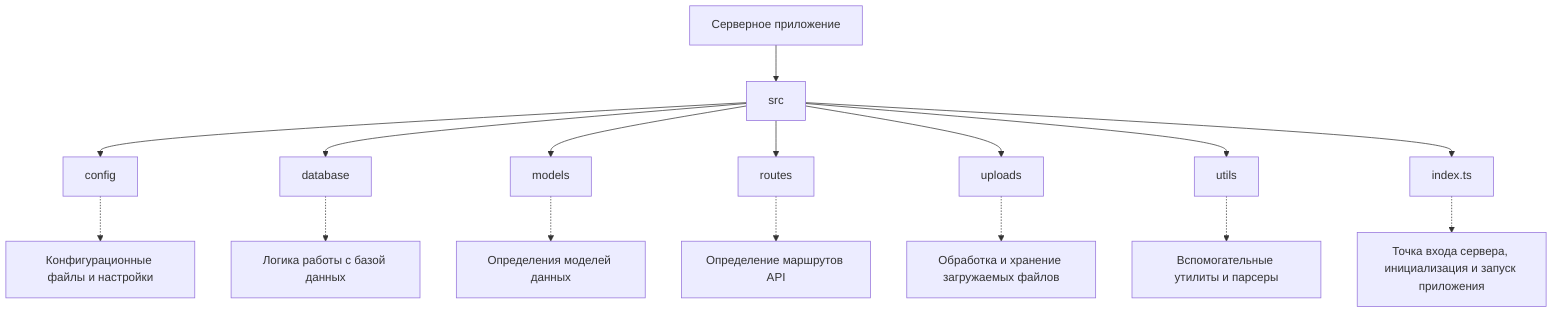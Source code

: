 flowchart TD
  A[Серверное приложение] --> B[src]
  B --> C[config]
  C -.-> C1["Конфигурационные файлы и настройки"]
  B --> D[database]
  D -.-> D1["Логика работы с базой данных"]
  B --> E[models]
  E -.-> E1["Определения моделей данных"]
  B --> F[routes]
  F -.-> F1["Определение маршрутов API"]
  B --> G[uploads]
  G -.-> G1["Обработка и хранение загружаемых файлов"]
  B --> H[utils]
  H -.-> H1["Вспомогательные утилиты и парсеры"]
  B --> I[index.ts]
  I -.-> I1["Точка входа сервера, инициализация и запуск приложения"]